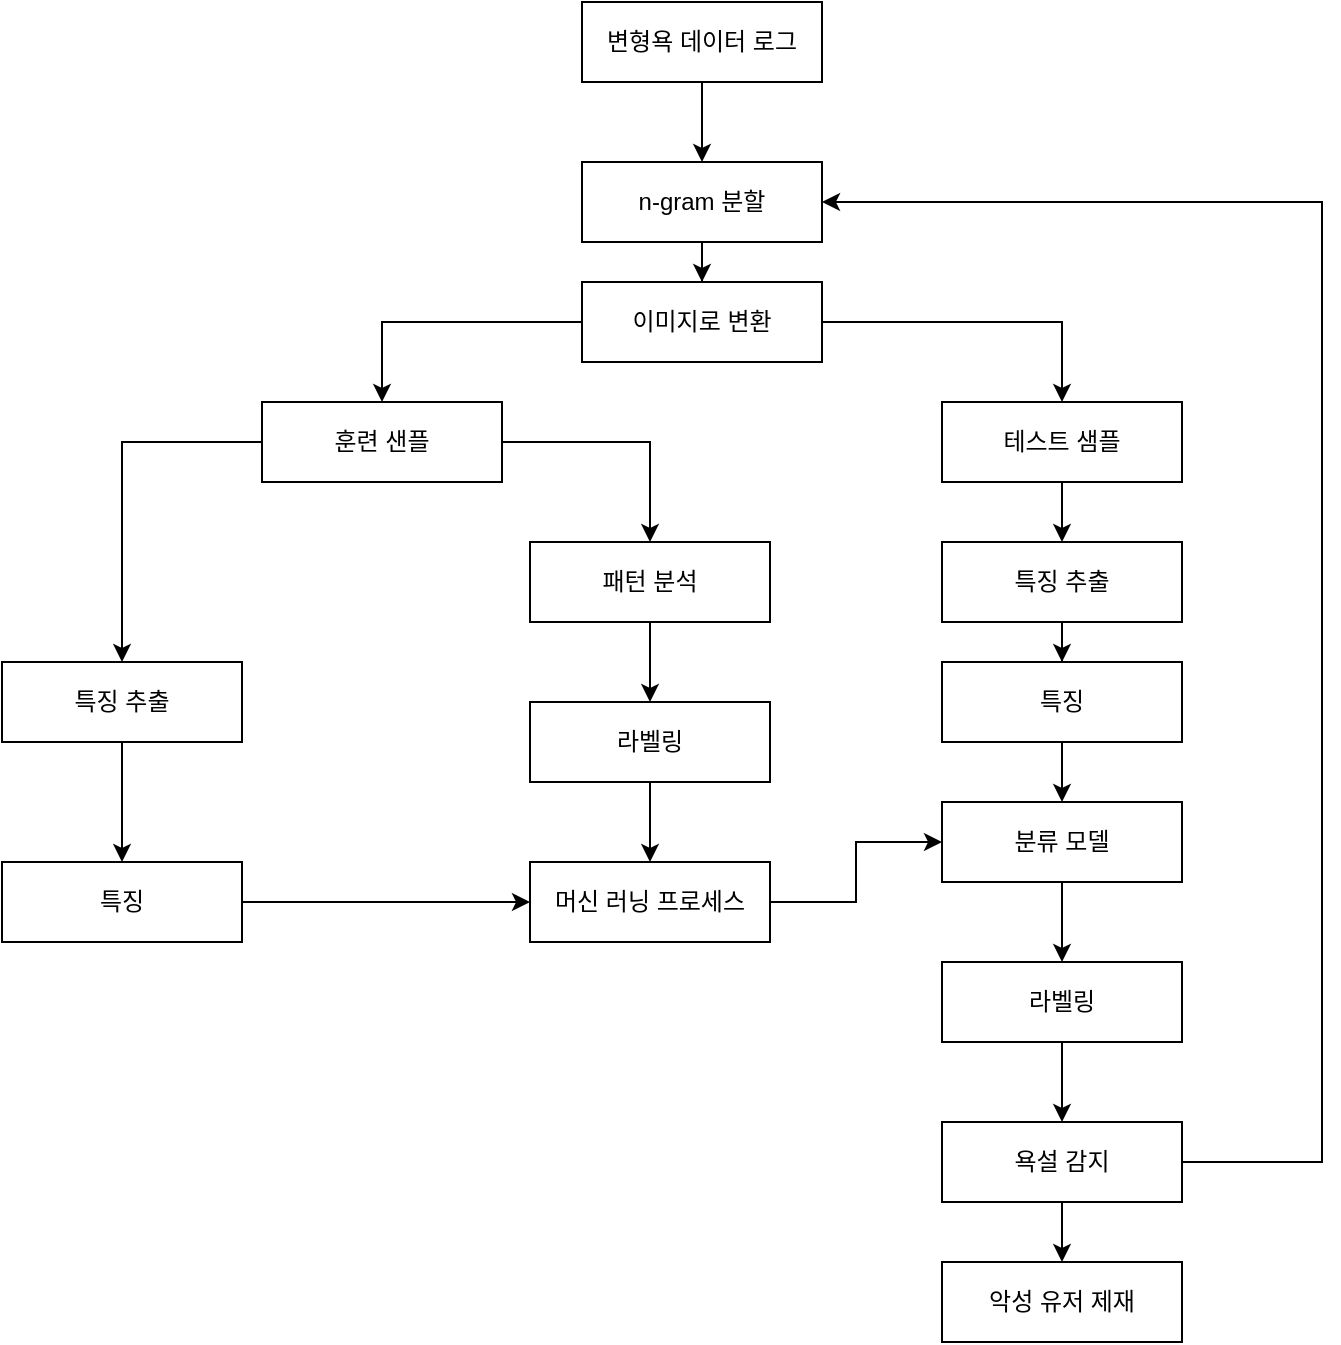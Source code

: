 <mxfile version="20.0.1" type="github">
  <diagram id="C5RBs43oDa-KdzZeNtuy" name="Page-1">
    <mxGraphModel dx="610" dy="1020" grid="1" gridSize="10" guides="1" tooltips="1" connect="1" arrows="1" fold="1" page="1" pageScale="1" pageWidth="827" pageHeight="1169" math="0" shadow="0">
      <root>
        <mxCell id="WIyWlLk6GJQsqaUBKTNV-0" />
        <mxCell id="WIyWlLk6GJQsqaUBKTNV-1" parent="WIyWlLk6GJQsqaUBKTNV-0" />
        <mxCell id="_bn4E6t-xkk2abIzujX--6" style="edgeStyle=orthogonalEdgeStyle;rounded=0;orthogonalLoop=1;jettySize=auto;html=1;" edge="1" parent="WIyWlLk6GJQsqaUBKTNV-1" source="_bn4E6t-xkk2abIzujX--0" target="_bn4E6t-xkk2abIzujX--7">
          <mxGeometry relative="1" as="geometry">
            <mxPoint x="377" y="190" as="targetPoint" />
          </mxGeometry>
        </mxCell>
        <mxCell id="_bn4E6t-xkk2abIzujX--0" value="변형욕 데이터 로그" style="rounded=0;whiteSpace=wrap;html=1;" vertex="1" parent="WIyWlLk6GJQsqaUBKTNV-1">
          <mxGeometry x="320" y="100" width="120" height="40" as="geometry" />
        </mxCell>
        <mxCell id="_bn4E6t-xkk2abIzujX--8" style="edgeStyle=orthogonalEdgeStyle;rounded=0;orthogonalLoop=1;jettySize=auto;html=1;" edge="1" parent="WIyWlLk6GJQsqaUBKTNV-1" source="_bn4E6t-xkk2abIzujX--7" target="_bn4E6t-xkk2abIzujX--9">
          <mxGeometry relative="1" as="geometry">
            <mxPoint x="380.0" y="270" as="targetPoint" />
          </mxGeometry>
        </mxCell>
        <mxCell id="_bn4E6t-xkk2abIzujX--7" value="n-gram 분할" style="rounded=0;whiteSpace=wrap;html=1;" vertex="1" parent="WIyWlLk6GJQsqaUBKTNV-1">
          <mxGeometry x="320" y="180" width="120" height="40" as="geometry" />
        </mxCell>
        <mxCell id="_bn4E6t-xkk2abIzujX--10" style="edgeStyle=orthogonalEdgeStyle;rounded=0;orthogonalLoop=1;jettySize=auto;html=1;" edge="1" parent="WIyWlLk6GJQsqaUBKTNV-1" source="_bn4E6t-xkk2abIzujX--9" target="_bn4E6t-xkk2abIzujX--11">
          <mxGeometry relative="1" as="geometry">
            <mxPoint x="270" y="320" as="targetPoint" />
          </mxGeometry>
        </mxCell>
        <mxCell id="_bn4E6t-xkk2abIzujX--24" style="edgeStyle=orthogonalEdgeStyle;rounded=0;orthogonalLoop=1;jettySize=auto;html=1;exitX=1;exitY=0.5;exitDx=0;exitDy=0;" edge="1" parent="WIyWlLk6GJQsqaUBKTNV-1" source="_bn4E6t-xkk2abIzujX--9" target="_bn4E6t-xkk2abIzujX--25">
          <mxGeometry relative="1" as="geometry">
            <mxPoint x="560" y="310" as="targetPoint" />
          </mxGeometry>
        </mxCell>
        <mxCell id="_bn4E6t-xkk2abIzujX--9" value="이미지로 변환" style="rounded=0;whiteSpace=wrap;html=1;" vertex="1" parent="WIyWlLk6GJQsqaUBKTNV-1">
          <mxGeometry x="320" y="240" width="120" height="40" as="geometry" />
        </mxCell>
        <mxCell id="_bn4E6t-xkk2abIzujX--12" style="edgeStyle=orthogonalEdgeStyle;rounded=0;orthogonalLoop=1;jettySize=auto;html=1;" edge="1" parent="WIyWlLk6GJQsqaUBKTNV-1" source="_bn4E6t-xkk2abIzujX--11" target="_bn4E6t-xkk2abIzujX--13">
          <mxGeometry relative="1" as="geometry">
            <mxPoint x="300.0" y="380" as="targetPoint" />
          </mxGeometry>
        </mxCell>
        <mxCell id="_bn4E6t-xkk2abIzujX--17" style="edgeStyle=orthogonalEdgeStyle;rounded=0;orthogonalLoop=1;jettySize=auto;html=1;" edge="1" parent="WIyWlLk6GJQsqaUBKTNV-1" source="_bn4E6t-xkk2abIzujX--11" target="_bn4E6t-xkk2abIzujX--18">
          <mxGeometry relative="1" as="geometry">
            <mxPoint x="210" y="510" as="targetPoint" />
          </mxGeometry>
        </mxCell>
        <mxCell id="_bn4E6t-xkk2abIzujX--11" value="훈련 샌플" style="rounded=0;whiteSpace=wrap;html=1;" vertex="1" parent="WIyWlLk6GJQsqaUBKTNV-1">
          <mxGeometry x="160" y="300" width="120" height="40" as="geometry" />
        </mxCell>
        <mxCell id="_bn4E6t-xkk2abIzujX--14" style="edgeStyle=orthogonalEdgeStyle;rounded=0;orthogonalLoop=1;jettySize=auto;html=1;" edge="1" parent="WIyWlLk6GJQsqaUBKTNV-1" source="_bn4E6t-xkk2abIzujX--13" target="_bn4E6t-xkk2abIzujX--15">
          <mxGeometry relative="1" as="geometry">
            <mxPoint x="354" y="460" as="targetPoint" />
          </mxGeometry>
        </mxCell>
        <mxCell id="_bn4E6t-xkk2abIzujX--13" value="패턴 분석" style="rounded=0;whiteSpace=wrap;html=1;" vertex="1" parent="WIyWlLk6GJQsqaUBKTNV-1">
          <mxGeometry x="294" y="370" width="120" height="40" as="geometry" />
        </mxCell>
        <mxCell id="_bn4E6t-xkk2abIzujX--20" style="edgeStyle=orthogonalEdgeStyle;rounded=0;orthogonalLoop=1;jettySize=auto;html=1;" edge="1" parent="WIyWlLk6GJQsqaUBKTNV-1" source="_bn4E6t-xkk2abIzujX--15" target="_bn4E6t-xkk2abIzujX--21">
          <mxGeometry relative="1" as="geometry">
            <mxPoint x="354" y="520" as="targetPoint" />
          </mxGeometry>
        </mxCell>
        <mxCell id="_bn4E6t-xkk2abIzujX--15" value="라벨링" style="rounded=0;whiteSpace=wrap;html=1;" vertex="1" parent="WIyWlLk6GJQsqaUBKTNV-1">
          <mxGeometry x="294" y="450" width="120" height="40" as="geometry" />
        </mxCell>
        <mxCell id="_bn4E6t-xkk2abIzujX--28" style="edgeStyle=orthogonalEdgeStyle;rounded=0;orthogonalLoop=1;jettySize=auto;html=1;" edge="1" parent="WIyWlLk6GJQsqaUBKTNV-1" source="_bn4E6t-xkk2abIzujX--18" target="_bn4E6t-xkk2abIzujX--29">
          <mxGeometry relative="1" as="geometry">
            <mxPoint x="90" y="570" as="targetPoint" />
          </mxGeometry>
        </mxCell>
        <mxCell id="_bn4E6t-xkk2abIzujX--18" value="특징 추출" style="rounded=0;whiteSpace=wrap;html=1;" vertex="1" parent="WIyWlLk6GJQsqaUBKTNV-1">
          <mxGeometry x="30" y="430" width="120" height="40" as="geometry" />
        </mxCell>
        <mxCell id="_bn4E6t-xkk2abIzujX--36" style="edgeStyle=orthogonalEdgeStyle;rounded=0;orthogonalLoop=1;jettySize=auto;html=1;exitX=1;exitY=0.5;exitDx=0;exitDy=0;" edge="1" parent="WIyWlLk6GJQsqaUBKTNV-1" source="_bn4E6t-xkk2abIzujX--21" target="_bn4E6t-xkk2abIzujX--34">
          <mxGeometry relative="1" as="geometry" />
        </mxCell>
        <mxCell id="_bn4E6t-xkk2abIzujX--21" value="머신 러닝 프로세스" style="rounded=0;whiteSpace=wrap;html=1;" vertex="1" parent="WIyWlLk6GJQsqaUBKTNV-1">
          <mxGeometry x="294" y="530" width="120" height="40" as="geometry" />
        </mxCell>
        <mxCell id="_bn4E6t-xkk2abIzujX--26" style="edgeStyle=orthogonalEdgeStyle;rounded=0;orthogonalLoop=1;jettySize=auto;html=1;" edge="1" parent="WIyWlLk6GJQsqaUBKTNV-1" source="_bn4E6t-xkk2abIzujX--25" target="_bn4E6t-xkk2abIzujX--27">
          <mxGeometry relative="1" as="geometry">
            <mxPoint x="560" y="360" as="targetPoint" />
          </mxGeometry>
        </mxCell>
        <mxCell id="_bn4E6t-xkk2abIzujX--25" value="테스트 샘플" style="rounded=0;whiteSpace=wrap;html=1;" vertex="1" parent="WIyWlLk6GJQsqaUBKTNV-1">
          <mxGeometry x="500" y="300" width="120" height="40" as="geometry" />
        </mxCell>
        <mxCell id="_bn4E6t-xkk2abIzujX--31" style="edgeStyle=orthogonalEdgeStyle;rounded=0;orthogonalLoop=1;jettySize=auto;html=1;" edge="1" parent="WIyWlLk6GJQsqaUBKTNV-1" source="_bn4E6t-xkk2abIzujX--27" target="_bn4E6t-xkk2abIzujX--32">
          <mxGeometry relative="1" as="geometry">
            <mxPoint x="560" y="460" as="targetPoint" />
          </mxGeometry>
        </mxCell>
        <mxCell id="_bn4E6t-xkk2abIzujX--27" value="특징 추출" style="rounded=0;whiteSpace=wrap;html=1;" vertex="1" parent="WIyWlLk6GJQsqaUBKTNV-1">
          <mxGeometry x="500" y="370" width="120" height="40" as="geometry" />
        </mxCell>
        <mxCell id="_bn4E6t-xkk2abIzujX--30" style="edgeStyle=orthogonalEdgeStyle;rounded=0;orthogonalLoop=1;jettySize=auto;html=1;" edge="1" parent="WIyWlLk6GJQsqaUBKTNV-1" source="_bn4E6t-xkk2abIzujX--29" target="_bn4E6t-xkk2abIzujX--21">
          <mxGeometry relative="1" as="geometry" />
        </mxCell>
        <mxCell id="_bn4E6t-xkk2abIzujX--29" value="특징" style="rounded=0;whiteSpace=wrap;html=1;" vertex="1" parent="WIyWlLk6GJQsqaUBKTNV-1">
          <mxGeometry x="30" y="530" width="120" height="40" as="geometry" />
        </mxCell>
        <mxCell id="_bn4E6t-xkk2abIzujX--33" style="edgeStyle=orthogonalEdgeStyle;rounded=0;orthogonalLoop=1;jettySize=auto;html=1;" edge="1" parent="WIyWlLk6GJQsqaUBKTNV-1" source="_bn4E6t-xkk2abIzujX--32" target="_bn4E6t-xkk2abIzujX--34">
          <mxGeometry relative="1" as="geometry">
            <mxPoint x="560" y="510" as="targetPoint" />
          </mxGeometry>
        </mxCell>
        <mxCell id="_bn4E6t-xkk2abIzujX--32" value="특징" style="rounded=0;whiteSpace=wrap;html=1;" vertex="1" parent="WIyWlLk6GJQsqaUBKTNV-1">
          <mxGeometry x="500" y="430" width="120" height="40" as="geometry" />
        </mxCell>
        <mxCell id="_bn4E6t-xkk2abIzujX--35" style="edgeStyle=orthogonalEdgeStyle;rounded=0;orthogonalLoop=1;jettySize=auto;html=1;" edge="1" parent="WIyWlLk6GJQsqaUBKTNV-1" source="_bn4E6t-xkk2abIzujX--34" target="_bn4E6t-xkk2abIzujX--37">
          <mxGeometry relative="1" as="geometry">
            <mxPoint x="560" y="600" as="targetPoint" />
          </mxGeometry>
        </mxCell>
        <mxCell id="_bn4E6t-xkk2abIzujX--34" value="분류 모델" style="rounded=0;whiteSpace=wrap;html=1;" vertex="1" parent="WIyWlLk6GJQsqaUBKTNV-1">
          <mxGeometry x="500" y="500" width="120" height="40" as="geometry" />
        </mxCell>
        <mxCell id="_bn4E6t-xkk2abIzujX--38" style="edgeStyle=orthogonalEdgeStyle;rounded=0;orthogonalLoop=1;jettySize=auto;html=1;exitX=0.5;exitY=1;exitDx=0;exitDy=0;" edge="1" parent="WIyWlLk6GJQsqaUBKTNV-1" source="_bn4E6t-xkk2abIzujX--37" target="_bn4E6t-xkk2abIzujX--39">
          <mxGeometry relative="1" as="geometry">
            <mxPoint x="560" y="670" as="targetPoint" />
          </mxGeometry>
        </mxCell>
        <mxCell id="_bn4E6t-xkk2abIzujX--37" value="라벨링" style="rounded=0;whiteSpace=wrap;html=1;" vertex="1" parent="WIyWlLk6GJQsqaUBKTNV-1">
          <mxGeometry x="500" y="580" width="120" height="40" as="geometry" />
        </mxCell>
        <mxCell id="_bn4E6t-xkk2abIzujX--40" style="edgeStyle=orthogonalEdgeStyle;rounded=0;orthogonalLoop=1;jettySize=auto;html=1;entryX=1;entryY=0.5;entryDx=0;entryDy=0;" edge="1" parent="WIyWlLk6GJQsqaUBKTNV-1" source="_bn4E6t-xkk2abIzujX--39" target="_bn4E6t-xkk2abIzujX--7">
          <mxGeometry relative="1" as="geometry">
            <mxPoint x="710" y="500" as="targetPoint" />
            <Array as="points">
              <mxPoint x="690" y="680" />
              <mxPoint x="690" y="200" />
            </Array>
          </mxGeometry>
        </mxCell>
        <mxCell id="_bn4E6t-xkk2abIzujX--41" style="edgeStyle=orthogonalEdgeStyle;rounded=0;orthogonalLoop=1;jettySize=auto;html=1;" edge="1" parent="WIyWlLk6GJQsqaUBKTNV-1" source="_bn4E6t-xkk2abIzujX--39" target="_bn4E6t-xkk2abIzujX--42">
          <mxGeometry relative="1" as="geometry">
            <mxPoint x="560" y="740" as="targetPoint" />
          </mxGeometry>
        </mxCell>
        <mxCell id="_bn4E6t-xkk2abIzujX--39" value="욕설 감지" style="rounded=0;whiteSpace=wrap;html=1;" vertex="1" parent="WIyWlLk6GJQsqaUBKTNV-1">
          <mxGeometry x="500" y="660" width="120" height="40" as="geometry" />
        </mxCell>
        <mxCell id="_bn4E6t-xkk2abIzujX--42" value="악성 유저 제재" style="rounded=0;whiteSpace=wrap;html=1;" vertex="1" parent="WIyWlLk6GJQsqaUBKTNV-1">
          <mxGeometry x="500" y="730" width="120" height="40" as="geometry" />
        </mxCell>
      </root>
    </mxGraphModel>
  </diagram>
</mxfile>
